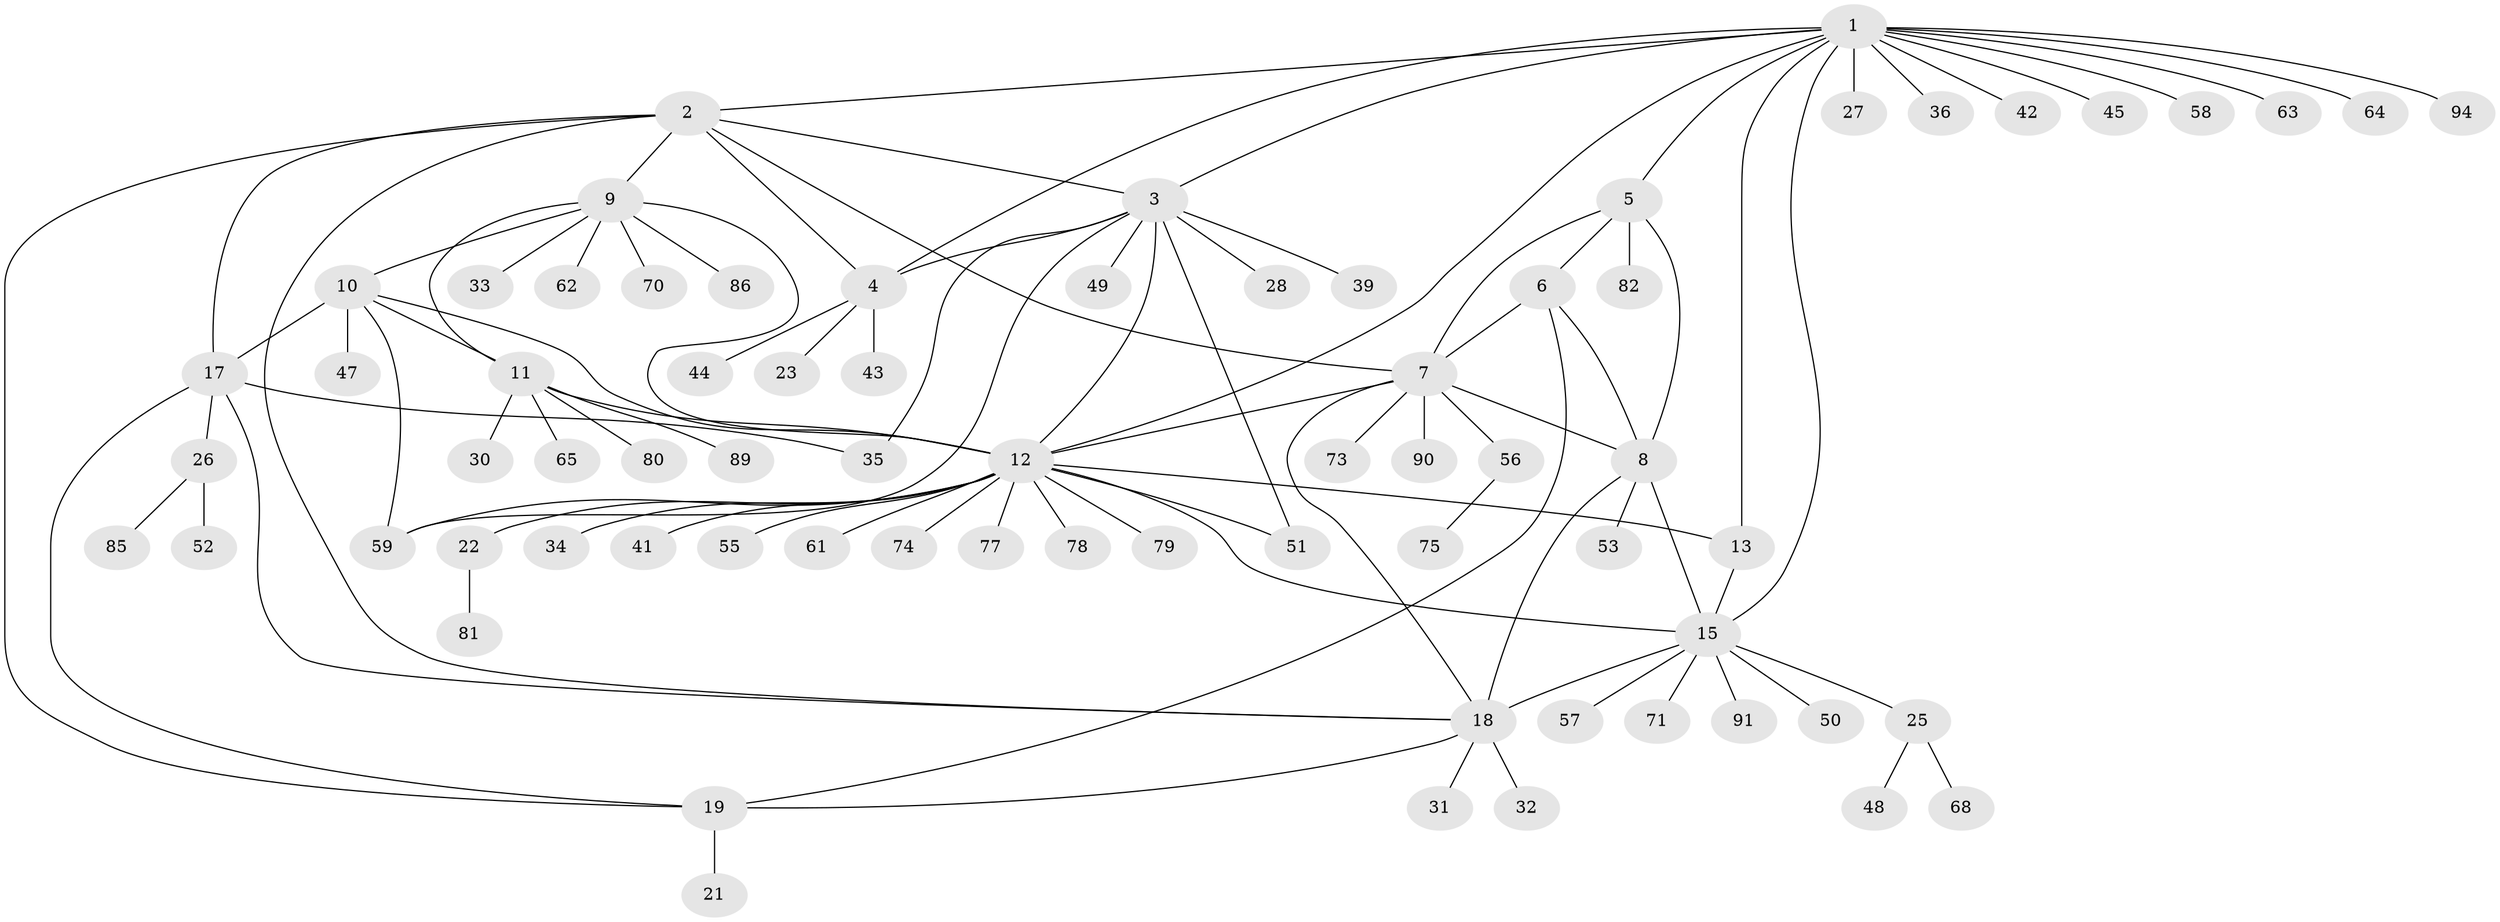 // Generated by graph-tools (version 1.1) at 2025/24/03/03/25 07:24:16]
// undirected, 72 vertices, 100 edges
graph export_dot {
graph [start="1"]
  node [color=gray90,style=filled];
  1 [super="+14"];
  2 [super="+20"];
  3 [super="+72"];
  4 [super="+40"];
  5 [super="+83"];
  6;
  7 [super="+24"];
  8 [super="+38"];
  9 [super="+92"];
  10 [super="+46"];
  11 [super="+60"];
  12 [super="+16"];
  13;
  15 [super="+76"];
  17 [super="+29"];
  18 [super="+88"];
  19 [super="+67"];
  21;
  22 [super="+69"];
  23 [super="+84"];
  25 [super="+37"];
  26 [super="+66"];
  27;
  28;
  30;
  31;
  32;
  33;
  34;
  35;
  36;
  39;
  41;
  42;
  43;
  44;
  45;
  47 [super="+54"];
  48;
  49;
  50;
  51;
  52;
  53;
  55;
  56;
  57;
  58;
  59 [super="+87"];
  61;
  62;
  63;
  64;
  65;
  68;
  70;
  71;
  73;
  74;
  75;
  77 [super="+93"];
  78;
  79;
  80;
  81;
  82;
  85;
  86;
  89;
  90;
  91;
  94;
  1 -- 2;
  1 -- 3;
  1 -- 4;
  1 -- 27;
  1 -- 36;
  1 -- 45;
  1 -- 58;
  1 -- 63;
  1 -- 64;
  1 -- 94;
  1 -- 5;
  1 -- 42;
  1 -- 12;
  1 -- 13;
  1 -- 15;
  2 -- 3;
  2 -- 4;
  2 -- 7;
  2 -- 9;
  2 -- 19;
  2 -- 17;
  2 -- 18;
  3 -- 4;
  3 -- 12;
  3 -- 28;
  3 -- 35;
  3 -- 39;
  3 -- 49;
  3 -- 51;
  3 -- 59;
  4 -- 23;
  4 -- 43;
  4 -- 44;
  5 -- 6;
  5 -- 7;
  5 -- 8;
  5 -- 82;
  6 -- 7;
  6 -- 8;
  6 -- 19;
  7 -- 8;
  7 -- 12;
  7 -- 56;
  7 -- 73;
  7 -- 90;
  7 -- 18;
  8 -- 53;
  8 -- 15;
  8 -- 18;
  9 -- 10;
  9 -- 11;
  9 -- 12;
  9 -- 33;
  9 -- 62;
  9 -- 70;
  9 -- 86;
  10 -- 11;
  10 -- 12;
  10 -- 17;
  10 -- 47;
  10 -- 59;
  11 -- 12;
  11 -- 30;
  11 -- 65;
  11 -- 80;
  11 -- 89;
  12 -- 22;
  12 -- 74;
  12 -- 78;
  12 -- 79;
  12 -- 34;
  12 -- 41;
  12 -- 13;
  12 -- 15;
  12 -- 77;
  12 -- 51;
  12 -- 55;
  12 -- 61;
  12 -- 59;
  13 -- 15;
  15 -- 18;
  15 -- 25;
  15 -- 50;
  15 -- 57;
  15 -- 71;
  15 -- 91;
  17 -- 18;
  17 -- 19;
  17 -- 26;
  17 -- 35;
  18 -- 19;
  18 -- 31;
  18 -- 32;
  19 -- 21;
  22 -- 81;
  25 -- 48;
  25 -- 68;
  26 -- 52;
  26 -- 85;
  56 -- 75;
}
